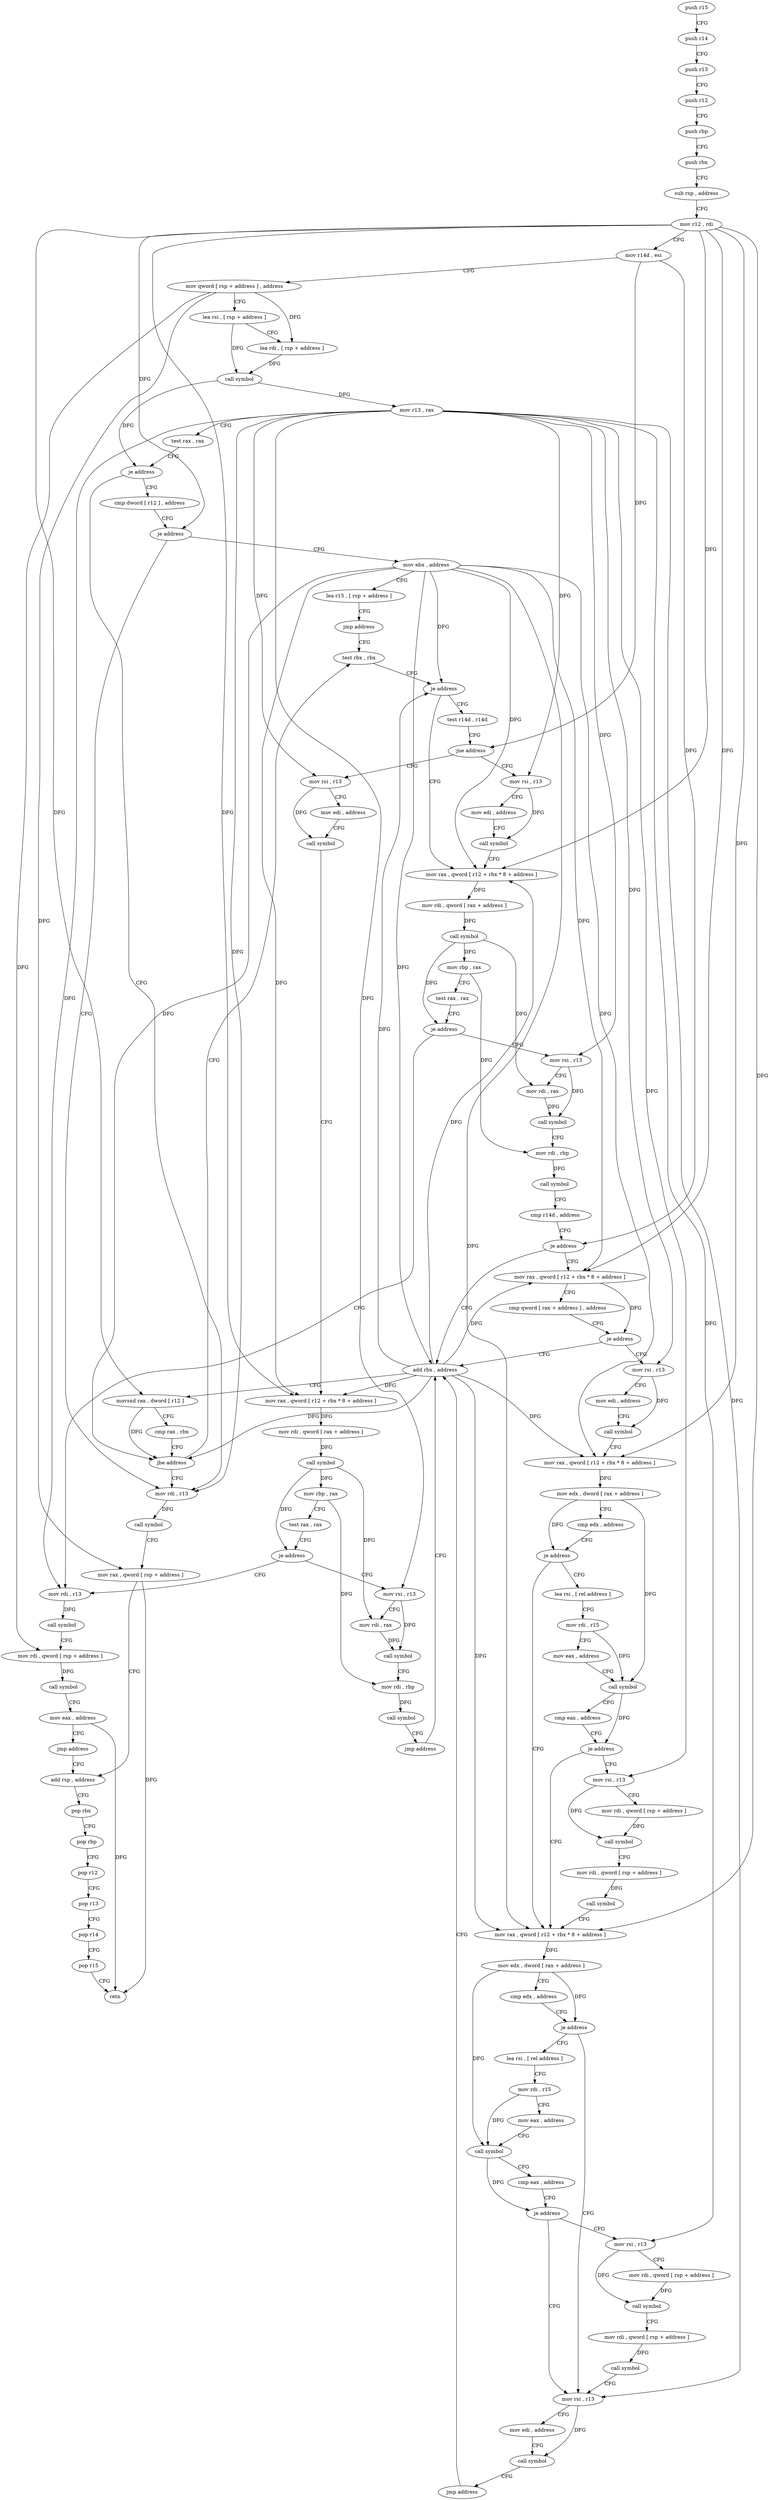 digraph "func" {
"147763" [label = "push r15" ]
"147765" [label = "push r14" ]
"147767" [label = "push r13" ]
"147769" [label = "push r12" ]
"147771" [label = "push rbp" ]
"147772" [label = "push rbx" ]
"147773" [label = "sub rsp , address" ]
"147777" [label = "mov r12 , rdi" ]
"147780" [label = "mov r14d , esi" ]
"147783" [label = "mov qword [ rsp + address ] , address" ]
"147792" [label = "lea rsi , [ rsp + address ]" ]
"147797" [label = "lea rdi , [ rsp + address ]" ]
"147802" [label = "call symbol" ]
"147807" [label = "mov r13 , rax" ]
"147810" [label = "test rax , rax" ]
"147813" [label = "je address" ]
"148178" [label = "mov rdi , r13" ]
"147819" [label = "cmp dword [ r12 ] , address" ]
"148181" [label = "call symbol" ]
"148186" [label = "mov rax , qword [ rsp + address ]" ]
"148191" [label = "add rsp , address" ]
"147824" [label = "je address" ]
"147830" [label = "mov ebx , address" ]
"147835" [label = "lea r15 , [ rsp + address ]" ]
"147840" [label = "jmp address" ]
"147919" [label = "test rbx , rbx" ]
"147922" [label = "je address" ]
"147855" [label = "mov rax , qword [ r12 + rbx * 8 + address ]" ]
"147924" [label = "test r14d , r14d" ]
"147860" [label = "mov rdi , qword [ rax + address ]" ]
"147864" [label = "call symbol" ]
"147869" [label = "mov rbp , rax" ]
"147872" [label = "test rax , rax" ]
"147875" [label = "je address" ]
"147985" [label = "mov rdi , r13" ]
"147877" [label = "mov rsi , r13" ]
"147927" [label = "jne address" ]
"147842" [label = "mov rsi , r13" ]
"147929" [label = "mov rsi , r13" ]
"147988" [label = "call symbol" ]
"147993" [label = "mov rdi , qword [ rsp + address ]" ]
"147998" [label = "call symbol" ]
"148003" [label = "mov eax , address" ]
"148008" [label = "jmp address" ]
"147880" [label = "mov rdi , rax" ]
"147883" [label = "call symbol" ]
"147888" [label = "mov rdi , rbp" ]
"147891" [label = "call symbol" ]
"147896" [label = "cmp r14d , address" ]
"147900" [label = "je address" ]
"148013" [label = "mov rax , qword [ r12 + rbx * 8 + address ]" ]
"147902" [label = "add rbx , address" ]
"147845" [label = "mov edi , address" ]
"147850" [label = "call symbol" ]
"147932" [label = "mov edi , address" ]
"147937" [label = "call symbol" ]
"147942" [label = "mov rax , qword [ r12 + rbx * 8 + address ]" ]
"147947" [label = "mov rdi , qword [ rax + address ]" ]
"147951" [label = "call symbol" ]
"147956" [label = "mov rbp , rax" ]
"147959" [label = "test rax , rax" ]
"147962" [label = "je address" ]
"147964" [label = "mov rsi , r13" ]
"148195" [label = "pop rbx" ]
"148196" [label = "pop rbp" ]
"148197" [label = "pop r12" ]
"148199" [label = "pop r13" ]
"148201" [label = "pop r14" ]
"148203" [label = "pop r15" ]
"148205" [label = "retn" ]
"148018" [label = "cmp qword [ rax + address ] , address" ]
"148023" [label = "je address" ]
"148025" [label = "mov rsi , r13" ]
"147906" [label = "movsxd rax , dword [ r12 ]" ]
"147910" [label = "cmp rax , rbx" ]
"147913" [label = "jbe address" ]
"147967" [label = "mov rdi , rax" ]
"147970" [label = "call symbol" ]
"147975" [label = "mov rdi , rbp" ]
"147978" [label = "call symbol" ]
"147983" [label = "jmp address" ]
"148028" [label = "mov edi , address" ]
"148033" [label = "call symbol" ]
"148038" [label = "mov rax , qword [ r12 + rbx * 8 + address ]" ]
"148043" [label = "mov edx , dword [ rax + address ]" ]
"148046" [label = "cmp edx , address" ]
"148049" [label = "je address" ]
"148099" [label = "mov rax , qword [ r12 + rbx * 8 + address ]" ]
"148051" [label = "lea rsi , [ rel address ]" ]
"148104" [label = "mov edx , dword [ rax + address ]" ]
"148107" [label = "cmp edx , address" ]
"148110" [label = "je address" ]
"148160" [label = "mov rsi , r13" ]
"148112" [label = "lea rsi , [ rel address ]" ]
"148058" [label = "mov rdi , r15" ]
"148061" [label = "mov eax , address" ]
"148066" [label = "call symbol" ]
"148071" [label = "cmp eax , address" ]
"148074" [label = "je address" ]
"148076" [label = "mov rsi , r13" ]
"148163" [label = "mov edi , address" ]
"148168" [label = "call symbol" ]
"148173" [label = "jmp address" ]
"148119" [label = "mov rdi , r15" ]
"148122" [label = "mov eax , address" ]
"148127" [label = "call symbol" ]
"148132" [label = "cmp eax , address" ]
"148135" [label = "je address" ]
"148137" [label = "mov rsi , r13" ]
"148079" [label = "mov rdi , qword [ rsp + address ]" ]
"148084" [label = "call symbol" ]
"148089" [label = "mov rdi , qword [ rsp + address ]" ]
"148094" [label = "call symbol" ]
"148140" [label = "mov rdi , qword [ rsp + address ]" ]
"148145" [label = "call symbol" ]
"148150" [label = "mov rdi , qword [ rsp + address ]" ]
"148155" [label = "call symbol" ]
"147763" -> "147765" [ label = "CFG" ]
"147765" -> "147767" [ label = "CFG" ]
"147767" -> "147769" [ label = "CFG" ]
"147769" -> "147771" [ label = "CFG" ]
"147771" -> "147772" [ label = "CFG" ]
"147772" -> "147773" [ label = "CFG" ]
"147773" -> "147777" [ label = "CFG" ]
"147777" -> "147780" [ label = "CFG" ]
"147777" -> "147824" [ label = "DFG" ]
"147777" -> "147855" [ label = "DFG" ]
"147777" -> "147942" [ label = "DFG" ]
"147777" -> "148013" [ label = "DFG" ]
"147777" -> "147906" [ label = "DFG" ]
"147777" -> "148038" [ label = "DFG" ]
"147777" -> "148099" [ label = "DFG" ]
"147780" -> "147783" [ label = "CFG" ]
"147780" -> "147927" [ label = "DFG" ]
"147780" -> "147900" [ label = "DFG" ]
"147783" -> "147792" [ label = "CFG" ]
"147783" -> "148186" [ label = "DFG" ]
"147783" -> "147993" [ label = "DFG" ]
"147783" -> "147797" [ label = "DFG" ]
"147792" -> "147797" [ label = "CFG" ]
"147792" -> "147802" [ label = "DFG" ]
"147797" -> "147802" [ label = "DFG" ]
"147802" -> "147807" [ label = "DFG" ]
"147802" -> "147813" [ label = "DFG" ]
"147807" -> "147810" [ label = "CFG" ]
"147807" -> "148178" [ label = "DFG" ]
"147807" -> "147985" [ label = "DFG" ]
"147807" -> "147877" [ label = "DFG" ]
"147807" -> "147842" [ label = "DFG" ]
"147807" -> "147929" [ label = "DFG" ]
"147807" -> "147964" [ label = "DFG" ]
"147807" -> "148025" [ label = "DFG" ]
"147807" -> "148160" [ label = "DFG" ]
"147807" -> "148076" [ label = "DFG" ]
"147807" -> "148137" [ label = "DFG" ]
"147810" -> "147813" [ label = "CFG" ]
"147813" -> "148178" [ label = "CFG" ]
"147813" -> "147819" [ label = "CFG" ]
"148178" -> "148181" [ label = "DFG" ]
"147819" -> "147824" [ label = "CFG" ]
"148181" -> "148186" [ label = "CFG" ]
"148186" -> "148191" [ label = "CFG" ]
"148186" -> "148205" [ label = "DFG" ]
"148191" -> "148195" [ label = "CFG" ]
"147824" -> "148178" [ label = "CFG" ]
"147824" -> "147830" [ label = "CFG" ]
"147830" -> "147835" [ label = "CFG" ]
"147830" -> "147922" [ label = "DFG" ]
"147830" -> "147855" [ label = "DFG" ]
"147830" -> "147942" [ label = "DFG" ]
"147830" -> "148013" [ label = "DFG" ]
"147830" -> "147902" [ label = "DFG" ]
"147830" -> "147913" [ label = "DFG" ]
"147830" -> "148038" [ label = "DFG" ]
"147830" -> "148099" [ label = "DFG" ]
"147835" -> "147840" [ label = "CFG" ]
"147840" -> "147919" [ label = "CFG" ]
"147919" -> "147922" [ label = "CFG" ]
"147922" -> "147855" [ label = "CFG" ]
"147922" -> "147924" [ label = "CFG" ]
"147855" -> "147860" [ label = "DFG" ]
"147924" -> "147927" [ label = "CFG" ]
"147860" -> "147864" [ label = "DFG" ]
"147864" -> "147869" [ label = "DFG" ]
"147864" -> "147875" [ label = "DFG" ]
"147864" -> "147880" [ label = "DFG" ]
"147869" -> "147872" [ label = "CFG" ]
"147869" -> "147888" [ label = "DFG" ]
"147872" -> "147875" [ label = "CFG" ]
"147875" -> "147985" [ label = "CFG" ]
"147875" -> "147877" [ label = "CFG" ]
"147985" -> "147988" [ label = "DFG" ]
"147877" -> "147880" [ label = "CFG" ]
"147877" -> "147883" [ label = "DFG" ]
"147927" -> "147842" [ label = "CFG" ]
"147927" -> "147929" [ label = "CFG" ]
"147842" -> "147845" [ label = "CFG" ]
"147842" -> "147850" [ label = "DFG" ]
"147929" -> "147932" [ label = "CFG" ]
"147929" -> "147937" [ label = "DFG" ]
"147988" -> "147993" [ label = "CFG" ]
"147993" -> "147998" [ label = "DFG" ]
"147998" -> "148003" [ label = "CFG" ]
"148003" -> "148008" [ label = "CFG" ]
"148003" -> "148205" [ label = "DFG" ]
"148008" -> "148191" [ label = "CFG" ]
"147880" -> "147883" [ label = "DFG" ]
"147883" -> "147888" [ label = "CFG" ]
"147888" -> "147891" [ label = "DFG" ]
"147891" -> "147896" [ label = "CFG" ]
"147896" -> "147900" [ label = "CFG" ]
"147900" -> "148013" [ label = "CFG" ]
"147900" -> "147902" [ label = "CFG" ]
"148013" -> "148018" [ label = "CFG" ]
"148013" -> "148023" [ label = "DFG" ]
"147902" -> "147906" [ label = "CFG" ]
"147902" -> "147922" [ label = "DFG" ]
"147902" -> "147855" [ label = "DFG" ]
"147902" -> "147942" [ label = "DFG" ]
"147902" -> "148013" [ label = "DFG" ]
"147902" -> "147913" [ label = "DFG" ]
"147902" -> "148038" [ label = "DFG" ]
"147902" -> "148099" [ label = "DFG" ]
"147845" -> "147850" [ label = "CFG" ]
"147850" -> "147855" [ label = "CFG" ]
"147932" -> "147937" [ label = "CFG" ]
"147937" -> "147942" [ label = "CFG" ]
"147942" -> "147947" [ label = "DFG" ]
"147947" -> "147951" [ label = "DFG" ]
"147951" -> "147956" [ label = "DFG" ]
"147951" -> "147962" [ label = "DFG" ]
"147951" -> "147967" [ label = "DFG" ]
"147956" -> "147959" [ label = "CFG" ]
"147956" -> "147975" [ label = "DFG" ]
"147959" -> "147962" [ label = "CFG" ]
"147962" -> "147985" [ label = "CFG" ]
"147962" -> "147964" [ label = "CFG" ]
"147964" -> "147967" [ label = "CFG" ]
"147964" -> "147970" [ label = "DFG" ]
"148195" -> "148196" [ label = "CFG" ]
"148196" -> "148197" [ label = "CFG" ]
"148197" -> "148199" [ label = "CFG" ]
"148199" -> "148201" [ label = "CFG" ]
"148201" -> "148203" [ label = "CFG" ]
"148203" -> "148205" [ label = "CFG" ]
"148018" -> "148023" [ label = "CFG" ]
"148023" -> "147902" [ label = "CFG" ]
"148023" -> "148025" [ label = "CFG" ]
"148025" -> "148028" [ label = "CFG" ]
"148025" -> "148033" [ label = "DFG" ]
"147906" -> "147910" [ label = "CFG" ]
"147906" -> "147913" [ label = "DFG" ]
"147910" -> "147913" [ label = "CFG" ]
"147913" -> "148178" [ label = "CFG" ]
"147913" -> "147919" [ label = "CFG" ]
"147967" -> "147970" [ label = "DFG" ]
"147970" -> "147975" [ label = "CFG" ]
"147975" -> "147978" [ label = "DFG" ]
"147978" -> "147983" [ label = "CFG" ]
"147983" -> "147902" [ label = "CFG" ]
"148028" -> "148033" [ label = "CFG" ]
"148033" -> "148038" [ label = "CFG" ]
"148038" -> "148043" [ label = "DFG" ]
"148043" -> "148046" [ label = "CFG" ]
"148043" -> "148049" [ label = "DFG" ]
"148043" -> "148066" [ label = "DFG" ]
"148046" -> "148049" [ label = "CFG" ]
"148049" -> "148099" [ label = "CFG" ]
"148049" -> "148051" [ label = "CFG" ]
"148099" -> "148104" [ label = "DFG" ]
"148051" -> "148058" [ label = "CFG" ]
"148104" -> "148107" [ label = "CFG" ]
"148104" -> "148110" [ label = "DFG" ]
"148104" -> "148127" [ label = "DFG" ]
"148107" -> "148110" [ label = "CFG" ]
"148110" -> "148160" [ label = "CFG" ]
"148110" -> "148112" [ label = "CFG" ]
"148160" -> "148163" [ label = "CFG" ]
"148160" -> "148168" [ label = "DFG" ]
"148112" -> "148119" [ label = "CFG" ]
"148058" -> "148061" [ label = "CFG" ]
"148058" -> "148066" [ label = "DFG" ]
"148061" -> "148066" [ label = "CFG" ]
"148066" -> "148071" [ label = "CFG" ]
"148066" -> "148074" [ label = "DFG" ]
"148071" -> "148074" [ label = "CFG" ]
"148074" -> "148099" [ label = "CFG" ]
"148074" -> "148076" [ label = "CFG" ]
"148076" -> "148079" [ label = "CFG" ]
"148076" -> "148084" [ label = "DFG" ]
"148163" -> "148168" [ label = "CFG" ]
"148168" -> "148173" [ label = "CFG" ]
"148173" -> "147902" [ label = "CFG" ]
"148119" -> "148122" [ label = "CFG" ]
"148119" -> "148127" [ label = "DFG" ]
"148122" -> "148127" [ label = "CFG" ]
"148127" -> "148132" [ label = "CFG" ]
"148127" -> "148135" [ label = "DFG" ]
"148132" -> "148135" [ label = "CFG" ]
"148135" -> "148160" [ label = "CFG" ]
"148135" -> "148137" [ label = "CFG" ]
"148137" -> "148140" [ label = "CFG" ]
"148137" -> "148145" [ label = "DFG" ]
"148079" -> "148084" [ label = "DFG" ]
"148084" -> "148089" [ label = "CFG" ]
"148089" -> "148094" [ label = "DFG" ]
"148094" -> "148099" [ label = "CFG" ]
"148140" -> "148145" [ label = "DFG" ]
"148145" -> "148150" [ label = "CFG" ]
"148150" -> "148155" [ label = "DFG" ]
"148155" -> "148160" [ label = "CFG" ]
}
